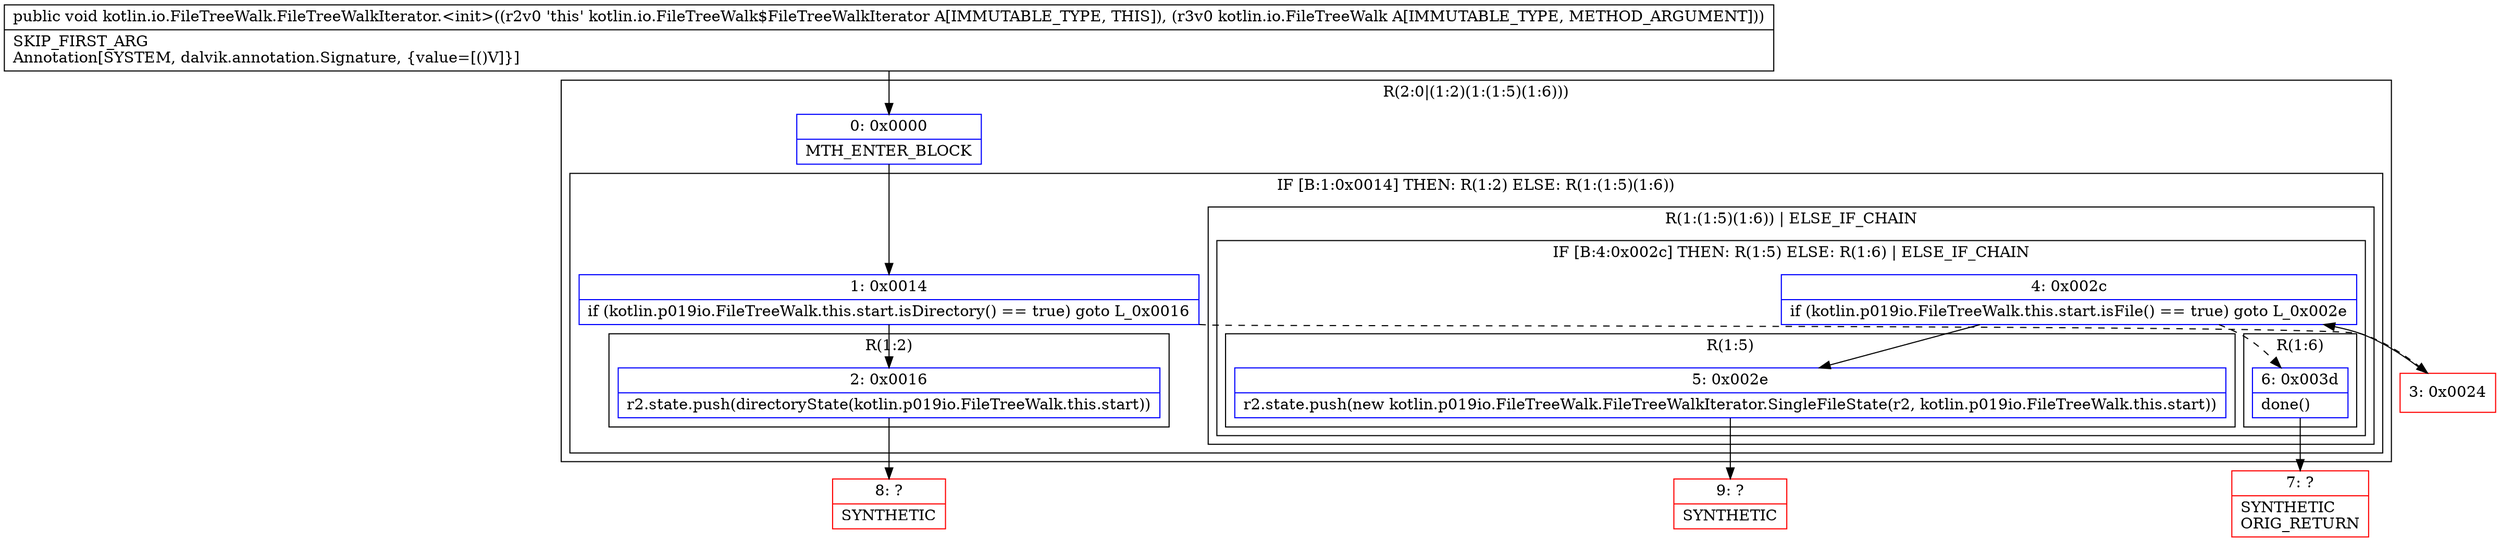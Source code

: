 digraph "CFG forkotlin.io.FileTreeWalk.FileTreeWalkIterator.\<init\>(Lkotlin\/io\/FileTreeWalk;)V" {
subgraph cluster_Region_1239775535 {
label = "R(2:0|(1:2)(1:(1:5)(1:6)))";
node [shape=record,color=blue];
Node_0 [shape=record,label="{0\:\ 0x0000|MTH_ENTER_BLOCK\l}"];
subgraph cluster_IfRegion_202986650 {
label = "IF [B:1:0x0014] THEN: R(1:2) ELSE: R(1:(1:5)(1:6))";
node [shape=record,color=blue];
Node_1 [shape=record,label="{1\:\ 0x0014|if (kotlin.p019io.FileTreeWalk.this.start.isDirectory() == true) goto L_0x0016\l}"];
subgraph cluster_Region_1903565491 {
label = "R(1:2)";
node [shape=record,color=blue];
Node_2 [shape=record,label="{2\:\ 0x0016|r2.state.push(directoryState(kotlin.p019io.FileTreeWalk.this.start))\l}"];
}
subgraph cluster_Region_1191272567 {
label = "R(1:(1:5)(1:6)) | ELSE_IF_CHAIN\l";
node [shape=record,color=blue];
subgraph cluster_IfRegion_625956281 {
label = "IF [B:4:0x002c] THEN: R(1:5) ELSE: R(1:6) | ELSE_IF_CHAIN\l";
node [shape=record,color=blue];
Node_4 [shape=record,label="{4\:\ 0x002c|if (kotlin.p019io.FileTreeWalk.this.start.isFile() == true) goto L_0x002e\l}"];
subgraph cluster_Region_1672771598 {
label = "R(1:5)";
node [shape=record,color=blue];
Node_5 [shape=record,label="{5\:\ 0x002e|r2.state.push(new kotlin.p019io.FileTreeWalk.FileTreeWalkIterator.SingleFileState(r2, kotlin.p019io.FileTreeWalk.this.start))\l}"];
}
subgraph cluster_Region_584467785 {
label = "R(1:6)";
node [shape=record,color=blue];
Node_6 [shape=record,label="{6\:\ 0x003d|done()\l}"];
}
}
}
}
}
Node_3 [shape=record,color=red,label="{3\:\ 0x0024}"];
Node_7 [shape=record,color=red,label="{7\:\ ?|SYNTHETIC\lORIG_RETURN\l}"];
Node_8 [shape=record,color=red,label="{8\:\ ?|SYNTHETIC\l}"];
Node_9 [shape=record,color=red,label="{9\:\ ?|SYNTHETIC\l}"];
MethodNode[shape=record,label="{public void kotlin.io.FileTreeWalk.FileTreeWalkIterator.\<init\>((r2v0 'this' kotlin.io.FileTreeWalk$FileTreeWalkIterator A[IMMUTABLE_TYPE, THIS]), (r3v0 kotlin.io.FileTreeWalk A[IMMUTABLE_TYPE, METHOD_ARGUMENT]))  | SKIP_FIRST_ARG\lAnnotation[SYSTEM, dalvik.annotation.Signature, \{value=[()V]\}]\l}"];
MethodNode -> Node_0;
Node_0 -> Node_1;
Node_1 -> Node_2;
Node_1 -> Node_3[style=dashed];
Node_2 -> Node_8;
Node_4 -> Node_5;
Node_4 -> Node_6[style=dashed];
Node_5 -> Node_9;
Node_6 -> Node_7;
Node_3 -> Node_4;
}

